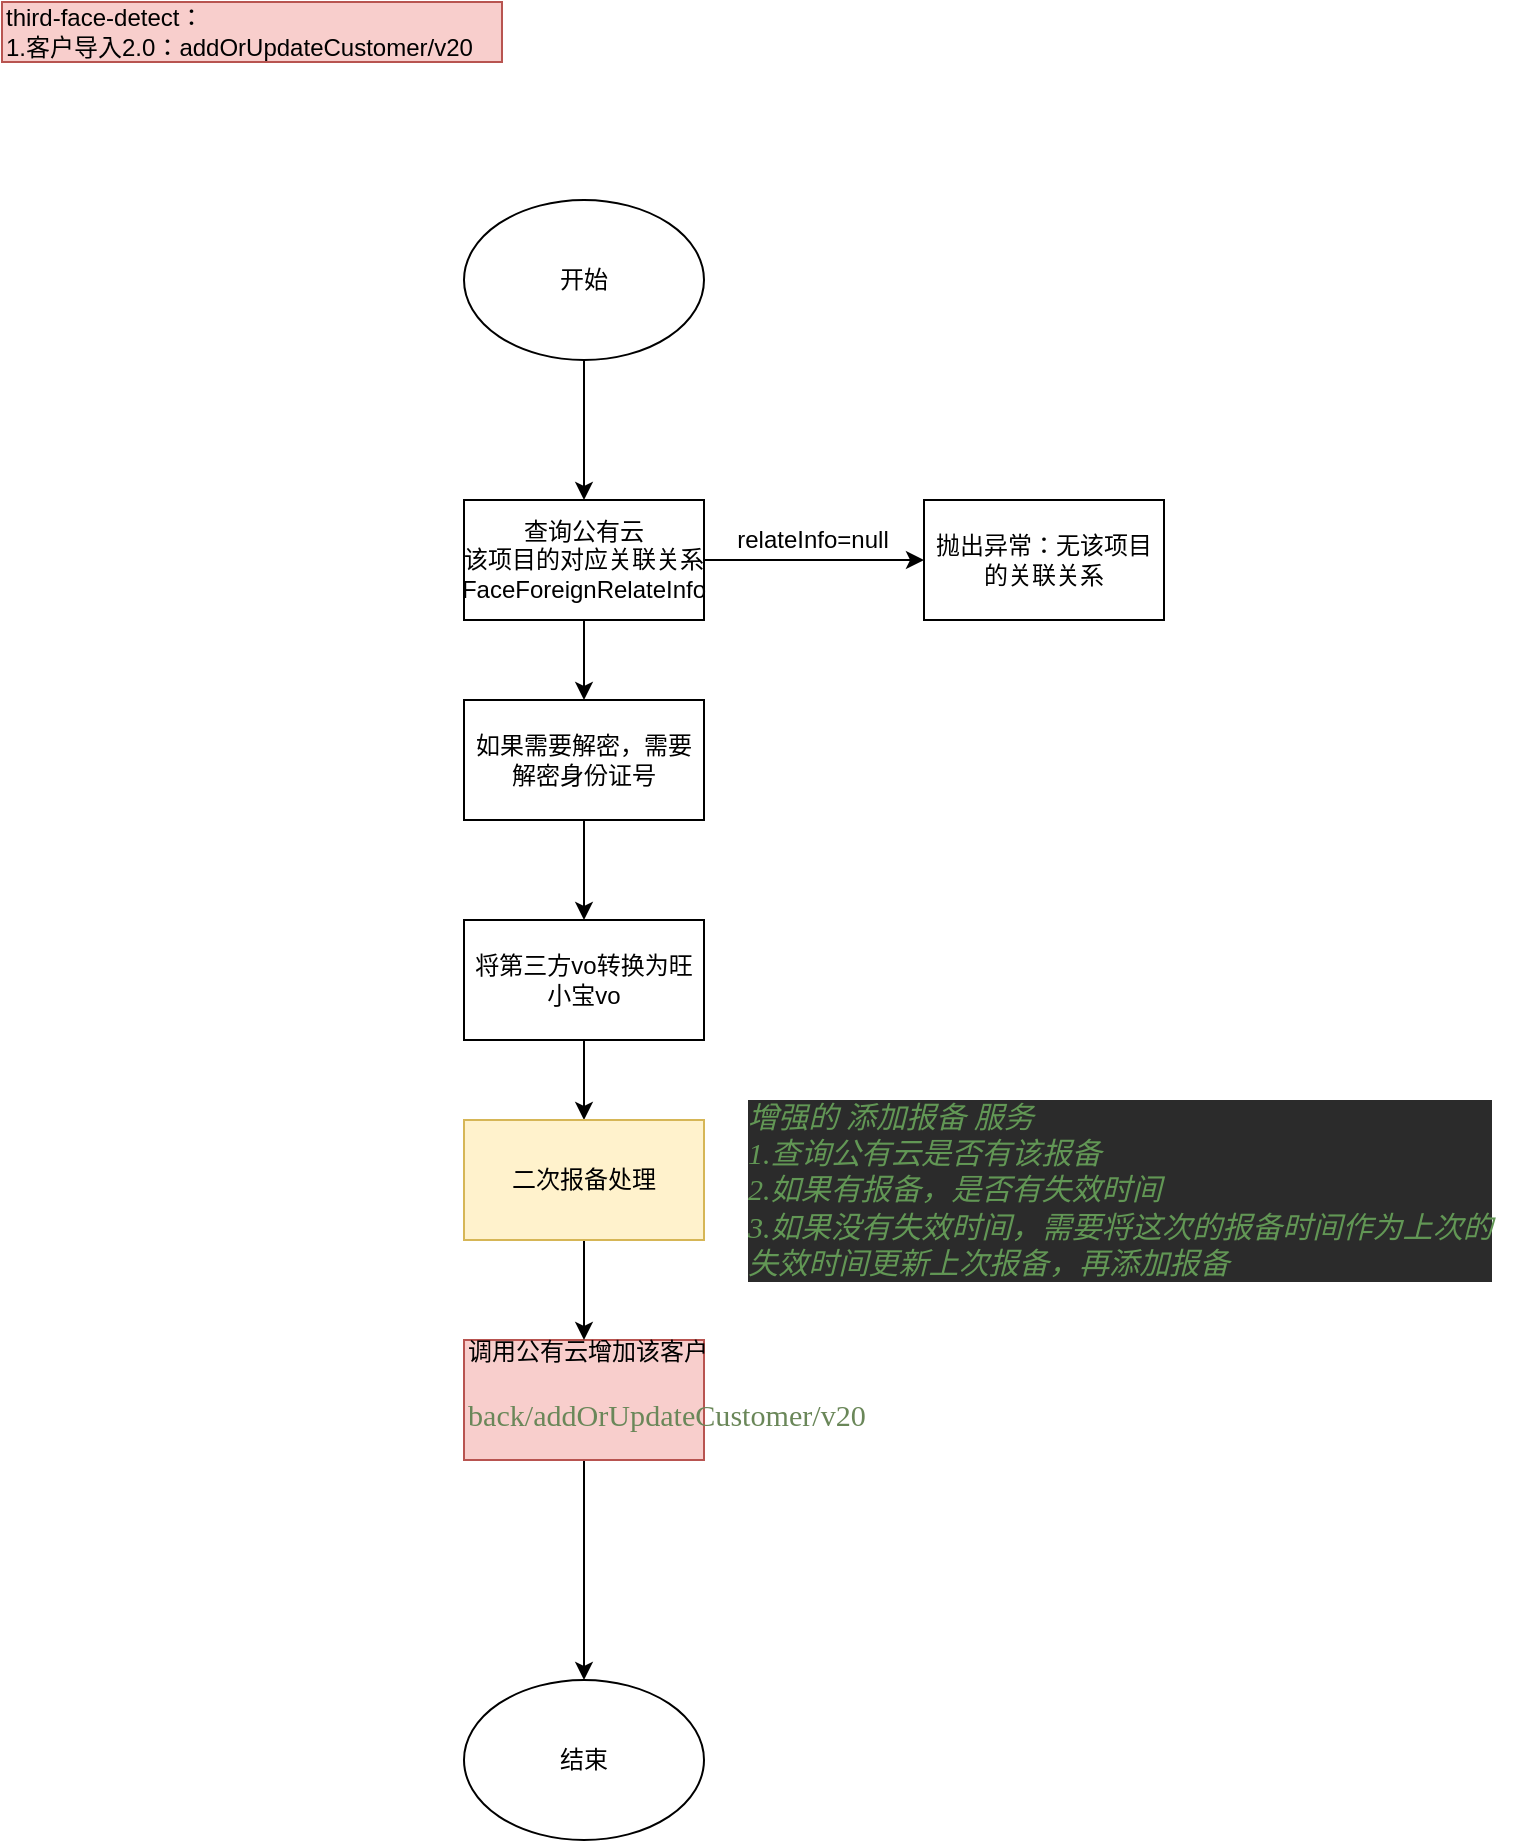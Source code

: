 <mxfile version="13.3.5" type="device"><diagram id="WcC6ikAfjTC3b2O5CYm6" name="Page-1"><mxGraphModel dx="596" dy="926" grid="1" gridSize="10" guides="1" tooltips="1" connect="1" arrows="1" fold="1" page="1" pageScale="1" pageWidth="827" pageHeight="1169" math="0" shadow="0"><root><mxCell id="0"/><mxCell id="1" parent="0"/><mxCell id="mG8DYdG1-daEGvbAoiK6-9" style="edgeStyle=orthogonalEdgeStyle;rounded=0;orthogonalLoop=1;jettySize=auto;html=1;exitX=1;exitY=0.5;exitDx=0;exitDy=0;entryX=0;entryY=0.5;entryDx=0;entryDy=0;" parent="1" source="mG8DYdG1-daEGvbAoiK6-5" target="mG8DYdG1-daEGvbAoiK6-8" edge="1"><mxGeometry relative="1" as="geometry"/></mxCell><mxCell id="mG8DYdG1-daEGvbAoiK6-19" style="edgeStyle=orthogonalEdgeStyle;rounded=0;orthogonalLoop=1;jettySize=auto;html=1;entryX=0.5;entryY=0;entryDx=0;entryDy=0;" parent="1" source="mG8DYdG1-daEGvbAoiK6-5" target="mG8DYdG1-daEGvbAoiK6-14" edge="1"><mxGeometry relative="1" as="geometry"/></mxCell><mxCell id="mG8DYdG1-daEGvbAoiK6-5" value="查询公有云&lt;br&gt;该项目的对应关联关系FaceForeignRelateInfo" style="rounded=0;whiteSpace=wrap;html=1;" parent="1" vertex="1"><mxGeometry x="240" y="260" width="120" height="60" as="geometry"/></mxCell><mxCell id="mG8DYdG1-daEGvbAoiK6-12" style="edgeStyle=orthogonalEdgeStyle;rounded=0;orthogonalLoop=1;jettySize=auto;html=1;entryX=0.5;entryY=0;entryDx=0;entryDy=0;" parent="1" source="mG8DYdG1-daEGvbAoiK6-6" target="mG8DYdG1-daEGvbAoiK6-5" edge="1"><mxGeometry relative="1" as="geometry"><mxPoint x="300" y="140" as="targetPoint"/></mxGeometry></mxCell><mxCell id="mG8DYdG1-daEGvbAoiK6-6" value="开始" style="ellipse;whiteSpace=wrap;html=1;" parent="1" vertex="1"><mxGeometry x="240" y="110" width="120" height="80" as="geometry"/></mxCell><mxCell id="mG8DYdG1-daEGvbAoiK6-7" value="结束" style="ellipse;whiteSpace=wrap;html=1;" parent="1" vertex="1"><mxGeometry x="240" y="850" width="120" height="80" as="geometry"/></mxCell><mxCell id="mG8DYdG1-daEGvbAoiK6-8" value="抛出异常：无该项目的关联关系" style="rounded=0;whiteSpace=wrap;html=1;" parent="1" vertex="1"><mxGeometry x="470" y="260" width="120" height="60" as="geometry"/></mxCell><mxCell id="mG8DYdG1-daEGvbAoiK6-11" value="relateInfo=null" style="text;html=1;align=center;verticalAlign=middle;resizable=0;points=[];autosize=1;" parent="1" vertex="1"><mxGeometry x="369" y="270" width="90" height="20" as="geometry"/></mxCell><mxCell id="mG8DYdG1-daEGvbAoiK6-20" style="edgeStyle=orthogonalEdgeStyle;rounded=0;orthogonalLoop=1;jettySize=auto;html=1;entryX=0.5;entryY=0;entryDx=0;entryDy=0;" parent="1" source="mG8DYdG1-daEGvbAoiK6-14" target="mG8DYdG1-daEGvbAoiK6-15" edge="1"><mxGeometry relative="1" as="geometry"/></mxCell><mxCell id="mG8DYdG1-daEGvbAoiK6-14" value="如果需要解密，需要解密身份证号" style="rounded=0;whiteSpace=wrap;html=1;" parent="1" vertex="1"><mxGeometry x="240" y="360" width="120" height="60" as="geometry"/></mxCell><mxCell id="gVbNYy2Kh3opGQVMfG31-2" style="edgeStyle=orthogonalEdgeStyle;rounded=0;orthogonalLoop=1;jettySize=auto;html=1;entryX=0.5;entryY=0;entryDx=0;entryDy=0;" edge="1" parent="1" source="mG8DYdG1-daEGvbAoiK6-15" target="gVbNYy2Kh3opGQVMfG31-1"><mxGeometry relative="1" as="geometry"/></mxCell><mxCell id="mG8DYdG1-daEGvbAoiK6-15" value="将第三方vo转换为旺小宝vo" style="rounded=0;whiteSpace=wrap;html=1;" parent="1" vertex="1"><mxGeometry x="240" y="470" width="120" height="60" as="geometry"/></mxCell><mxCell id="mG8DYdG1-daEGvbAoiK6-22" style="edgeStyle=orthogonalEdgeStyle;rounded=0;orthogonalLoop=1;jettySize=auto;html=1;entryX=0.5;entryY=0;entryDx=0;entryDy=0;" parent="1" source="mG8DYdG1-daEGvbAoiK6-18" target="mG8DYdG1-daEGvbAoiK6-7" edge="1"><mxGeometry relative="1" as="geometry"/></mxCell><mxCell id="mG8DYdG1-daEGvbAoiK6-18" value="调用公有云增加该客户&lt;br&gt;&lt;pre style=&quot;color: rgb(169 , 183 , 198) ; font-family: &amp;#34;jetbrains mono&amp;#34; ; font-size: 11.3pt&quot;&gt;&lt;pre style=&quot;font-family: &amp;#34;jetbrains mono&amp;#34; ; font-size: 11.3pt&quot;&gt;&lt;span style=&quot;color: rgb(106 , 135 , 89)&quot;&gt;back/addOrUpdateCustomer/v20&lt;/span&gt;&lt;/pre&gt;&lt;/pre&gt;" style="rounded=0;whiteSpace=wrap;html=1;fillColor=#f8cecc;strokeColor=#b85450;align=left;" parent="1" vertex="1"><mxGeometry x="240" y="680" width="120" height="60" as="geometry"/></mxCell><mxCell id="mG8DYdG1-daEGvbAoiK6-23" value="third-face-detect：&lt;br&gt;1.客户导入2.0：addOrUpdateCustomer/v20" style="text;html=1;align=left;verticalAlign=middle;resizable=0;points=[];autosize=1;fillColor=#f8cecc;strokeColor=#b85450;" parent="1" vertex="1"><mxGeometry x="9" y="11" width="250" height="30" as="geometry"/></mxCell><mxCell id="gVbNYy2Kh3opGQVMfG31-3" style="edgeStyle=orthogonalEdgeStyle;rounded=0;orthogonalLoop=1;jettySize=auto;html=1;entryX=0.5;entryY=0;entryDx=0;entryDy=0;" edge="1" parent="1" source="gVbNYy2Kh3opGQVMfG31-1" target="mG8DYdG1-daEGvbAoiK6-18"><mxGeometry relative="1" as="geometry"/></mxCell><mxCell id="gVbNYy2Kh3opGQVMfG31-1" value="二次报备处理" style="rounded=0;whiteSpace=wrap;html=1;fillColor=#fff2cc;strokeColor=#d6b656;" vertex="1" parent="1"><mxGeometry x="240" y="570" width="120" height="60" as="geometry"/></mxCell><mxCell id="gVbNYy2Kh3opGQVMfG31-4" value="&lt;pre style=&quot;background-color: #2b2b2b ; color: #a9b7c6 ; font-family: &amp;#34;宋体&amp;#34; ; font-size: 11.3pt&quot;&gt;&lt;span style=&quot;color: #629755 ; font-style: italic&quot;&gt;增强的 添加报备 服务&lt;/span&gt;&lt;span style=&quot;color: #629755 ; font-style: italic&quot;&gt;&lt;br&gt;&lt;/span&gt;&lt;span style=&quot;color: #629755 ; font-style: italic ; font-family: &amp;#34;jetbrains mono&amp;#34;&quot;&gt;1.&lt;/span&gt;&lt;span style=&quot;color: #629755 ; font-style: italic&quot;&gt;查询公有云是否有该报备&lt;/span&gt;&lt;span style=&quot;color: #629755 ; font-style: italic&quot;&gt;&lt;br&gt;&lt;/span&gt;&lt;span style=&quot;color: #629755 ; font-style: italic ; font-family: &amp;#34;jetbrains mono&amp;#34;&quot;&gt;2.&lt;/span&gt;&lt;span style=&quot;color: #629755 ; font-style: italic&quot;&gt;如果有报备，是否有失效时间&lt;/span&gt;&lt;span style=&quot;color: #629755 ; font-style: italic&quot;&gt;&lt;br&gt;&lt;/span&gt;&lt;span style=&quot;color: #629755 ; font-style: italic ; font-family: &amp;#34;jetbrains mono&amp;#34;&quot;&gt;3.&lt;/span&gt;&lt;span style=&quot;color: #629755 ; font-style: italic&quot;&gt;如果没有失效时间，需要将这次的报备时间作为上次的&lt;/span&gt;&lt;span style=&quot;color: #629755 ; font-style: italic&quot;&gt;&lt;br&gt;&lt;/span&gt;&lt;span style=&quot;color: #629755 ; font-style: italic&quot;&gt;失效时间更新上次报备，再添加报备&lt;/span&gt;&lt;/pre&gt;" style="text;html=1;align=left;verticalAlign=middle;resizable=0;points=[];autosize=1;" vertex="1" parent="1"><mxGeometry x="380" y="550" width="390" height="110" as="geometry"/></mxCell></root></mxGraphModel></diagram></mxfile>
